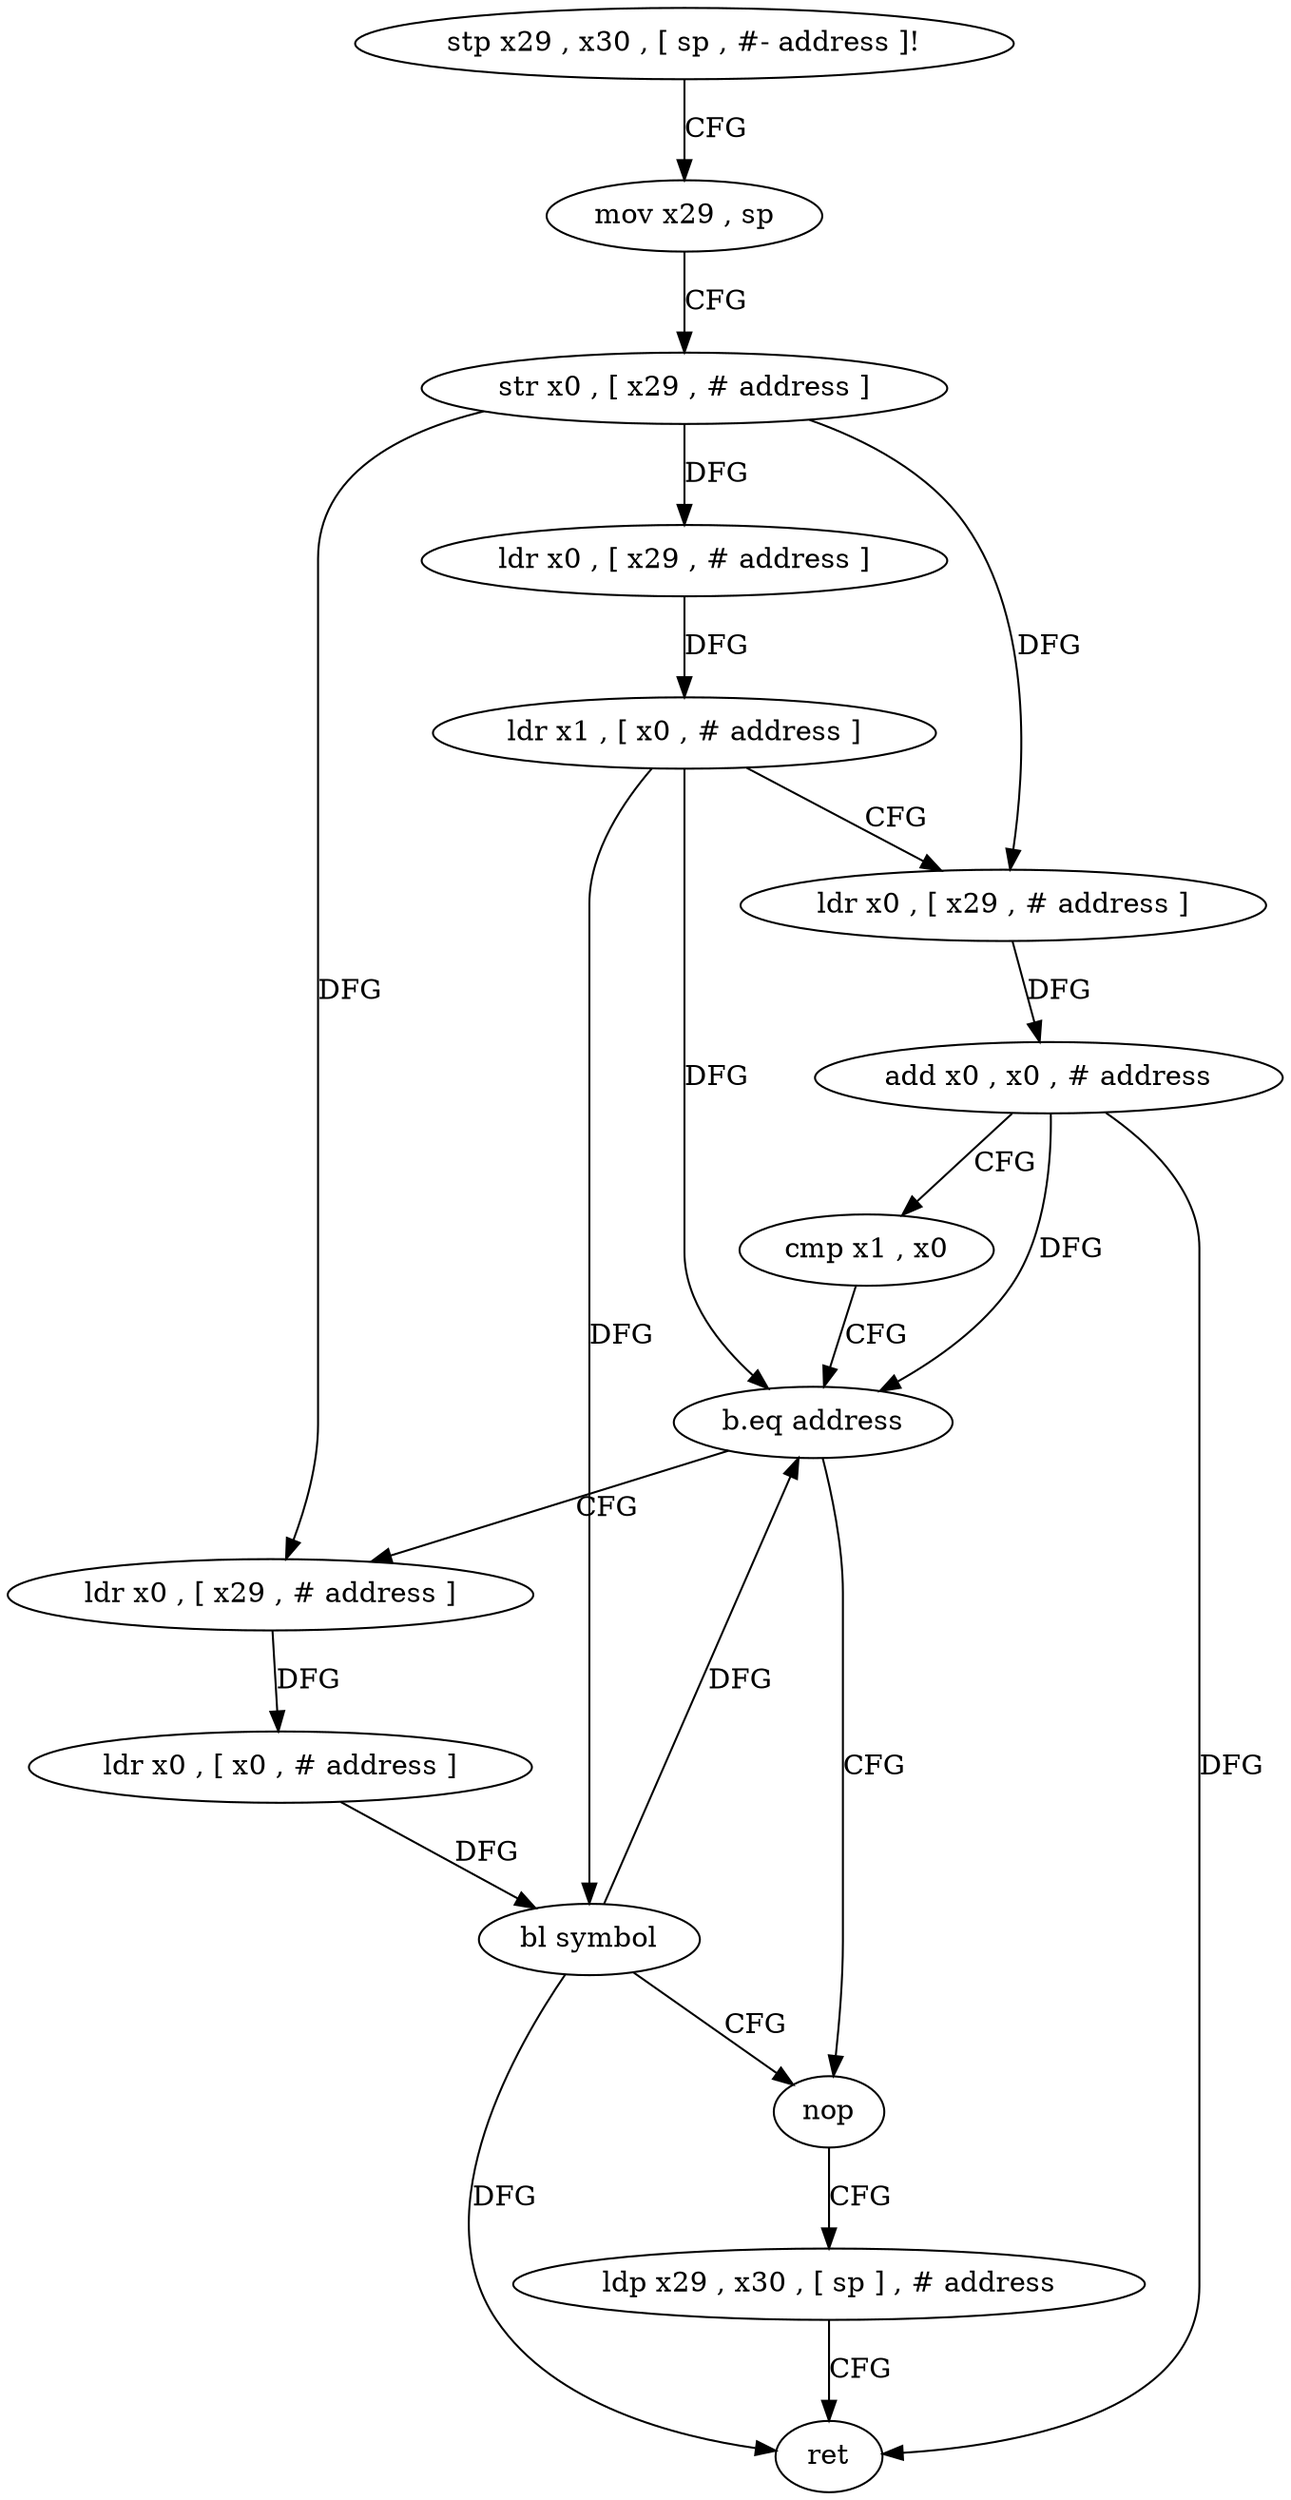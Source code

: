 digraph "func" {
"360588" [label = "stp x29 , x30 , [ sp , #- address ]!" ]
"360592" [label = "mov x29 , sp" ]
"360596" [label = "str x0 , [ x29 , # address ]" ]
"360600" [label = "ldr x0 , [ x29 , # address ]" ]
"360604" [label = "ldr x1 , [ x0 , # address ]" ]
"360608" [label = "ldr x0 , [ x29 , # address ]" ]
"360612" [label = "add x0 , x0 , # address" ]
"360616" [label = "cmp x1 , x0" ]
"360620" [label = "b.eq address" ]
"360636" [label = "nop" ]
"360624" [label = "ldr x0 , [ x29 , # address ]" ]
"360640" [label = "ldp x29 , x30 , [ sp ] , # address" ]
"360644" [label = "ret" ]
"360628" [label = "ldr x0 , [ x0 , # address ]" ]
"360632" [label = "bl symbol" ]
"360588" -> "360592" [ label = "CFG" ]
"360592" -> "360596" [ label = "CFG" ]
"360596" -> "360600" [ label = "DFG" ]
"360596" -> "360608" [ label = "DFG" ]
"360596" -> "360624" [ label = "DFG" ]
"360600" -> "360604" [ label = "DFG" ]
"360604" -> "360608" [ label = "CFG" ]
"360604" -> "360620" [ label = "DFG" ]
"360604" -> "360632" [ label = "DFG" ]
"360608" -> "360612" [ label = "DFG" ]
"360612" -> "360616" [ label = "CFG" ]
"360612" -> "360620" [ label = "DFG" ]
"360612" -> "360644" [ label = "DFG" ]
"360616" -> "360620" [ label = "CFG" ]
"360620" -> "360636" [ label = "CFG" ]
"360620" -> "360624" [ label = "CFG" ]
"360636" -> "360640" [ label = "CFG" ]
"360624" -> "360628" [ label = "DFG" ]
"360640" -> "360644" [ label = "CFG" ]
"360628" -> "360632" [ label = "DFG" ]
"360632" -> "360636" [ label = "CFG" ]
"360632" -> "360620" [ label = "DFG" ]
"360632" -> "360644" [ label = "DFG" ]
}
